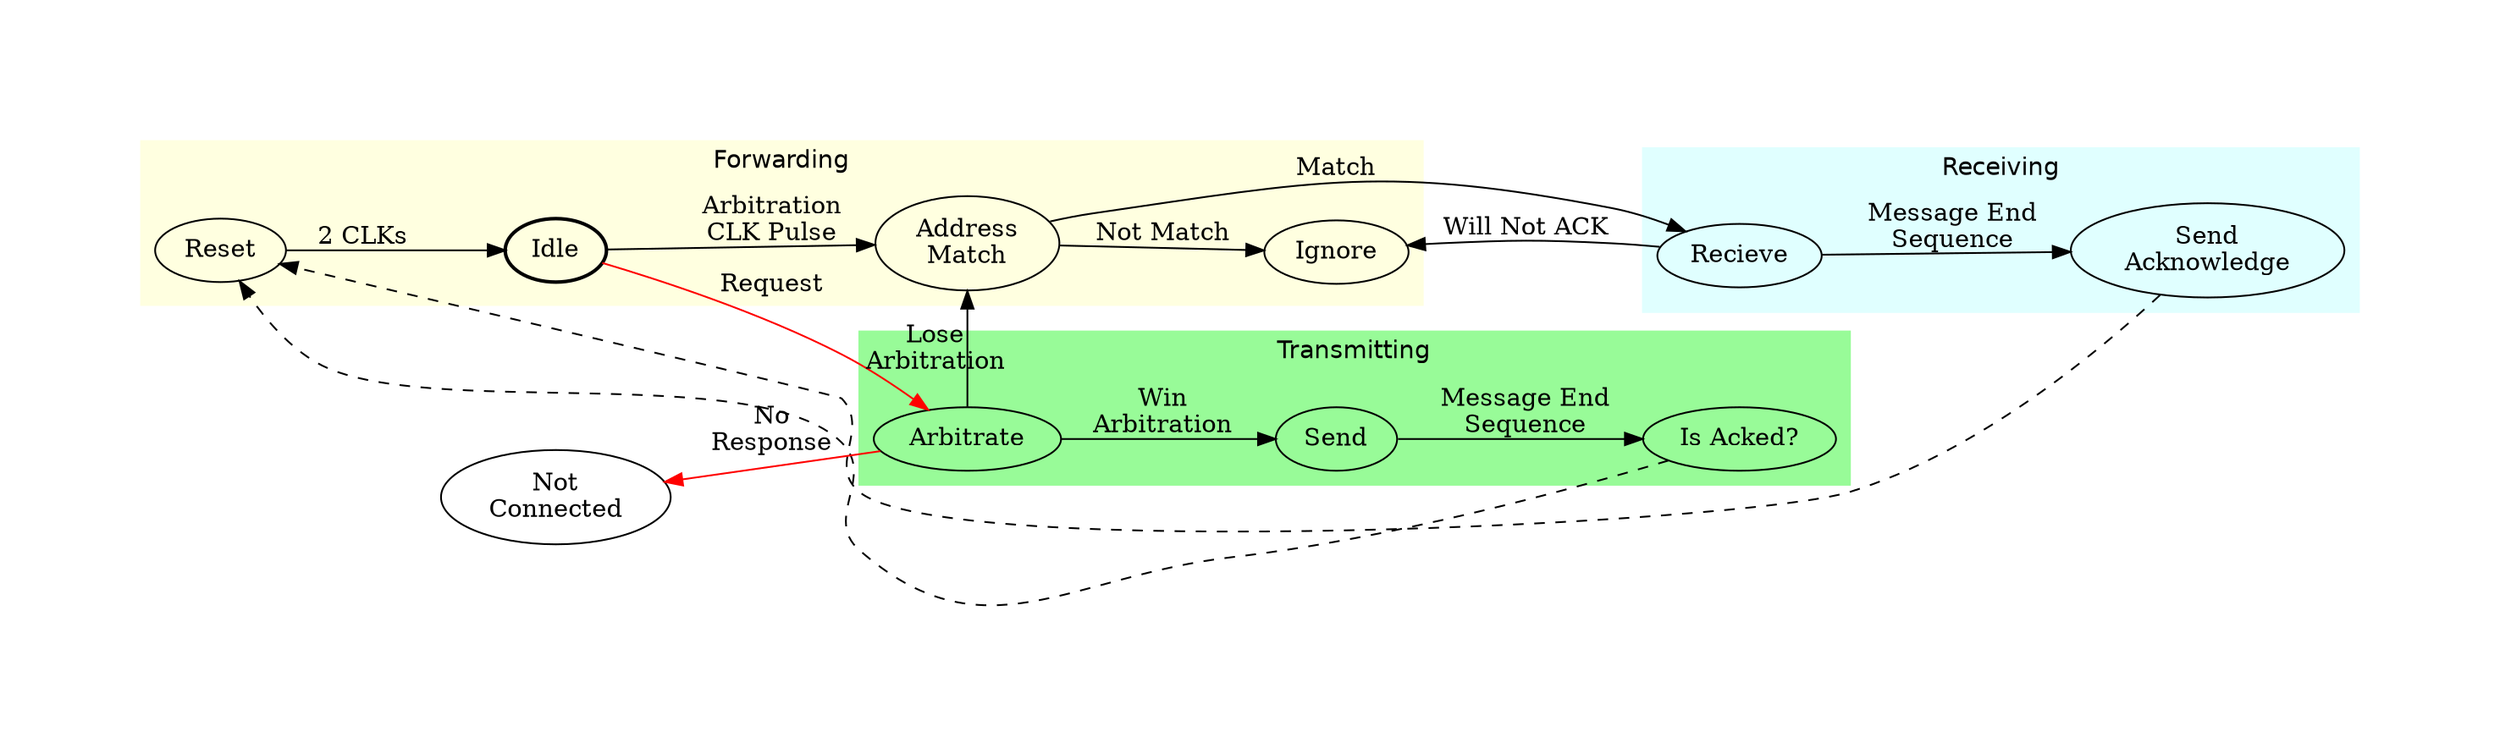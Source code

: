 digraph fsm {
rankdir=LR;
remincross=true;
fontname=Helvetica

pad=1

  { rank=same;
    //Top [color=blue];
  }

  { rank=same;
//    01 [color=red];
    //02 [style=invis];
    //01->02;
  }

  subgraph cluster_forward {
    style=filled;
    color=lightyellow;
    group="forward";
    rank=same;
    node [style=""] Ignore;
    node [style=""] Address_Match[label="Address\nMatch"];
    node [style="bold"] Idle;
    node [style=""] Reset;
    label="Forwarding";
  }

  subgraph cluster_recv {
    style=filled;
    color=lightcyan;
    group="recv";
    Recieve;
    Send_Acknowledge[label="Send\nAcknowledge"];
//    Acknowledge;
    label="Receiving";
  }

  subgraph cluster_send {
    style=filled;
    color=palegreen;
    group="send";
    Arbitrate;
    Send;
    Is_Acked[label="Is Acked?"];
    //Acked;
    label="Transmitting";
  }

  subgraph cluster_nc {
    style=filled;
    color=white;
    group="nc";
    NC[label="Not\nConnected"];
  }

///// Layout hacks
//  Address_Match->01 [color=red];
//  Ignore->01 [color=red];
  Ignore->Recieve [style=invis];
//  Ignore->Arbitrate [style=invis];
  //01->Recieve [style=invis];
//  01->Recieve [color=red];
//  01->Arbitrate [color=red];

  Reset -> Idle [ label = "2 CLKs"];
  Idle -> Address_Match [ label = "Arbitration\nCLK Pulse" ];
  Idle -> Arbitrate [label="Request" color=red];
  Address_Match -> Ignore [ label = "Not Match" ];
  Address_Match -> Recieve [label = "Match"];
//  Ignore -> Idle [ label = "Reset", style=dashed, constraint=false];

  Recieve -> Ignore [label="Will Not ACK", constraint=false];
  Recieve -> Send_Acknowledge [label="Message End\nSequence"];
  Send_Acknowledge -> Reset [constraint=false, style=dashed];
  //Send_Acknowledge -> Acknowledge [label=" ACK"];
//  Acknowledge -> Reset [style=dashed, constraint=false];

  NC -> Arbitrate [dir="back", label="No\nResponse", color=red];
  //Arbitrate -> NC;
  Arbitrate -> Address_Match [label="Lose\nArbitration", constraint=false];
  Arbitrate -> Send [label="Win\nArbitration"];
//  Send -> Reset [style=dashed, constraint=false];
  Send -> Is_Acked [label="Message End\nSequence"];
//  Is_Acked -> Reset [style=dashed, constraint=false];
//  Is_Acked -> Acked [label=" ACK"];
    Is_Acked -> Reset [constraint=false, style=dashed];
//  Acked -> Reset [style=dashed, constraint=false];
}
